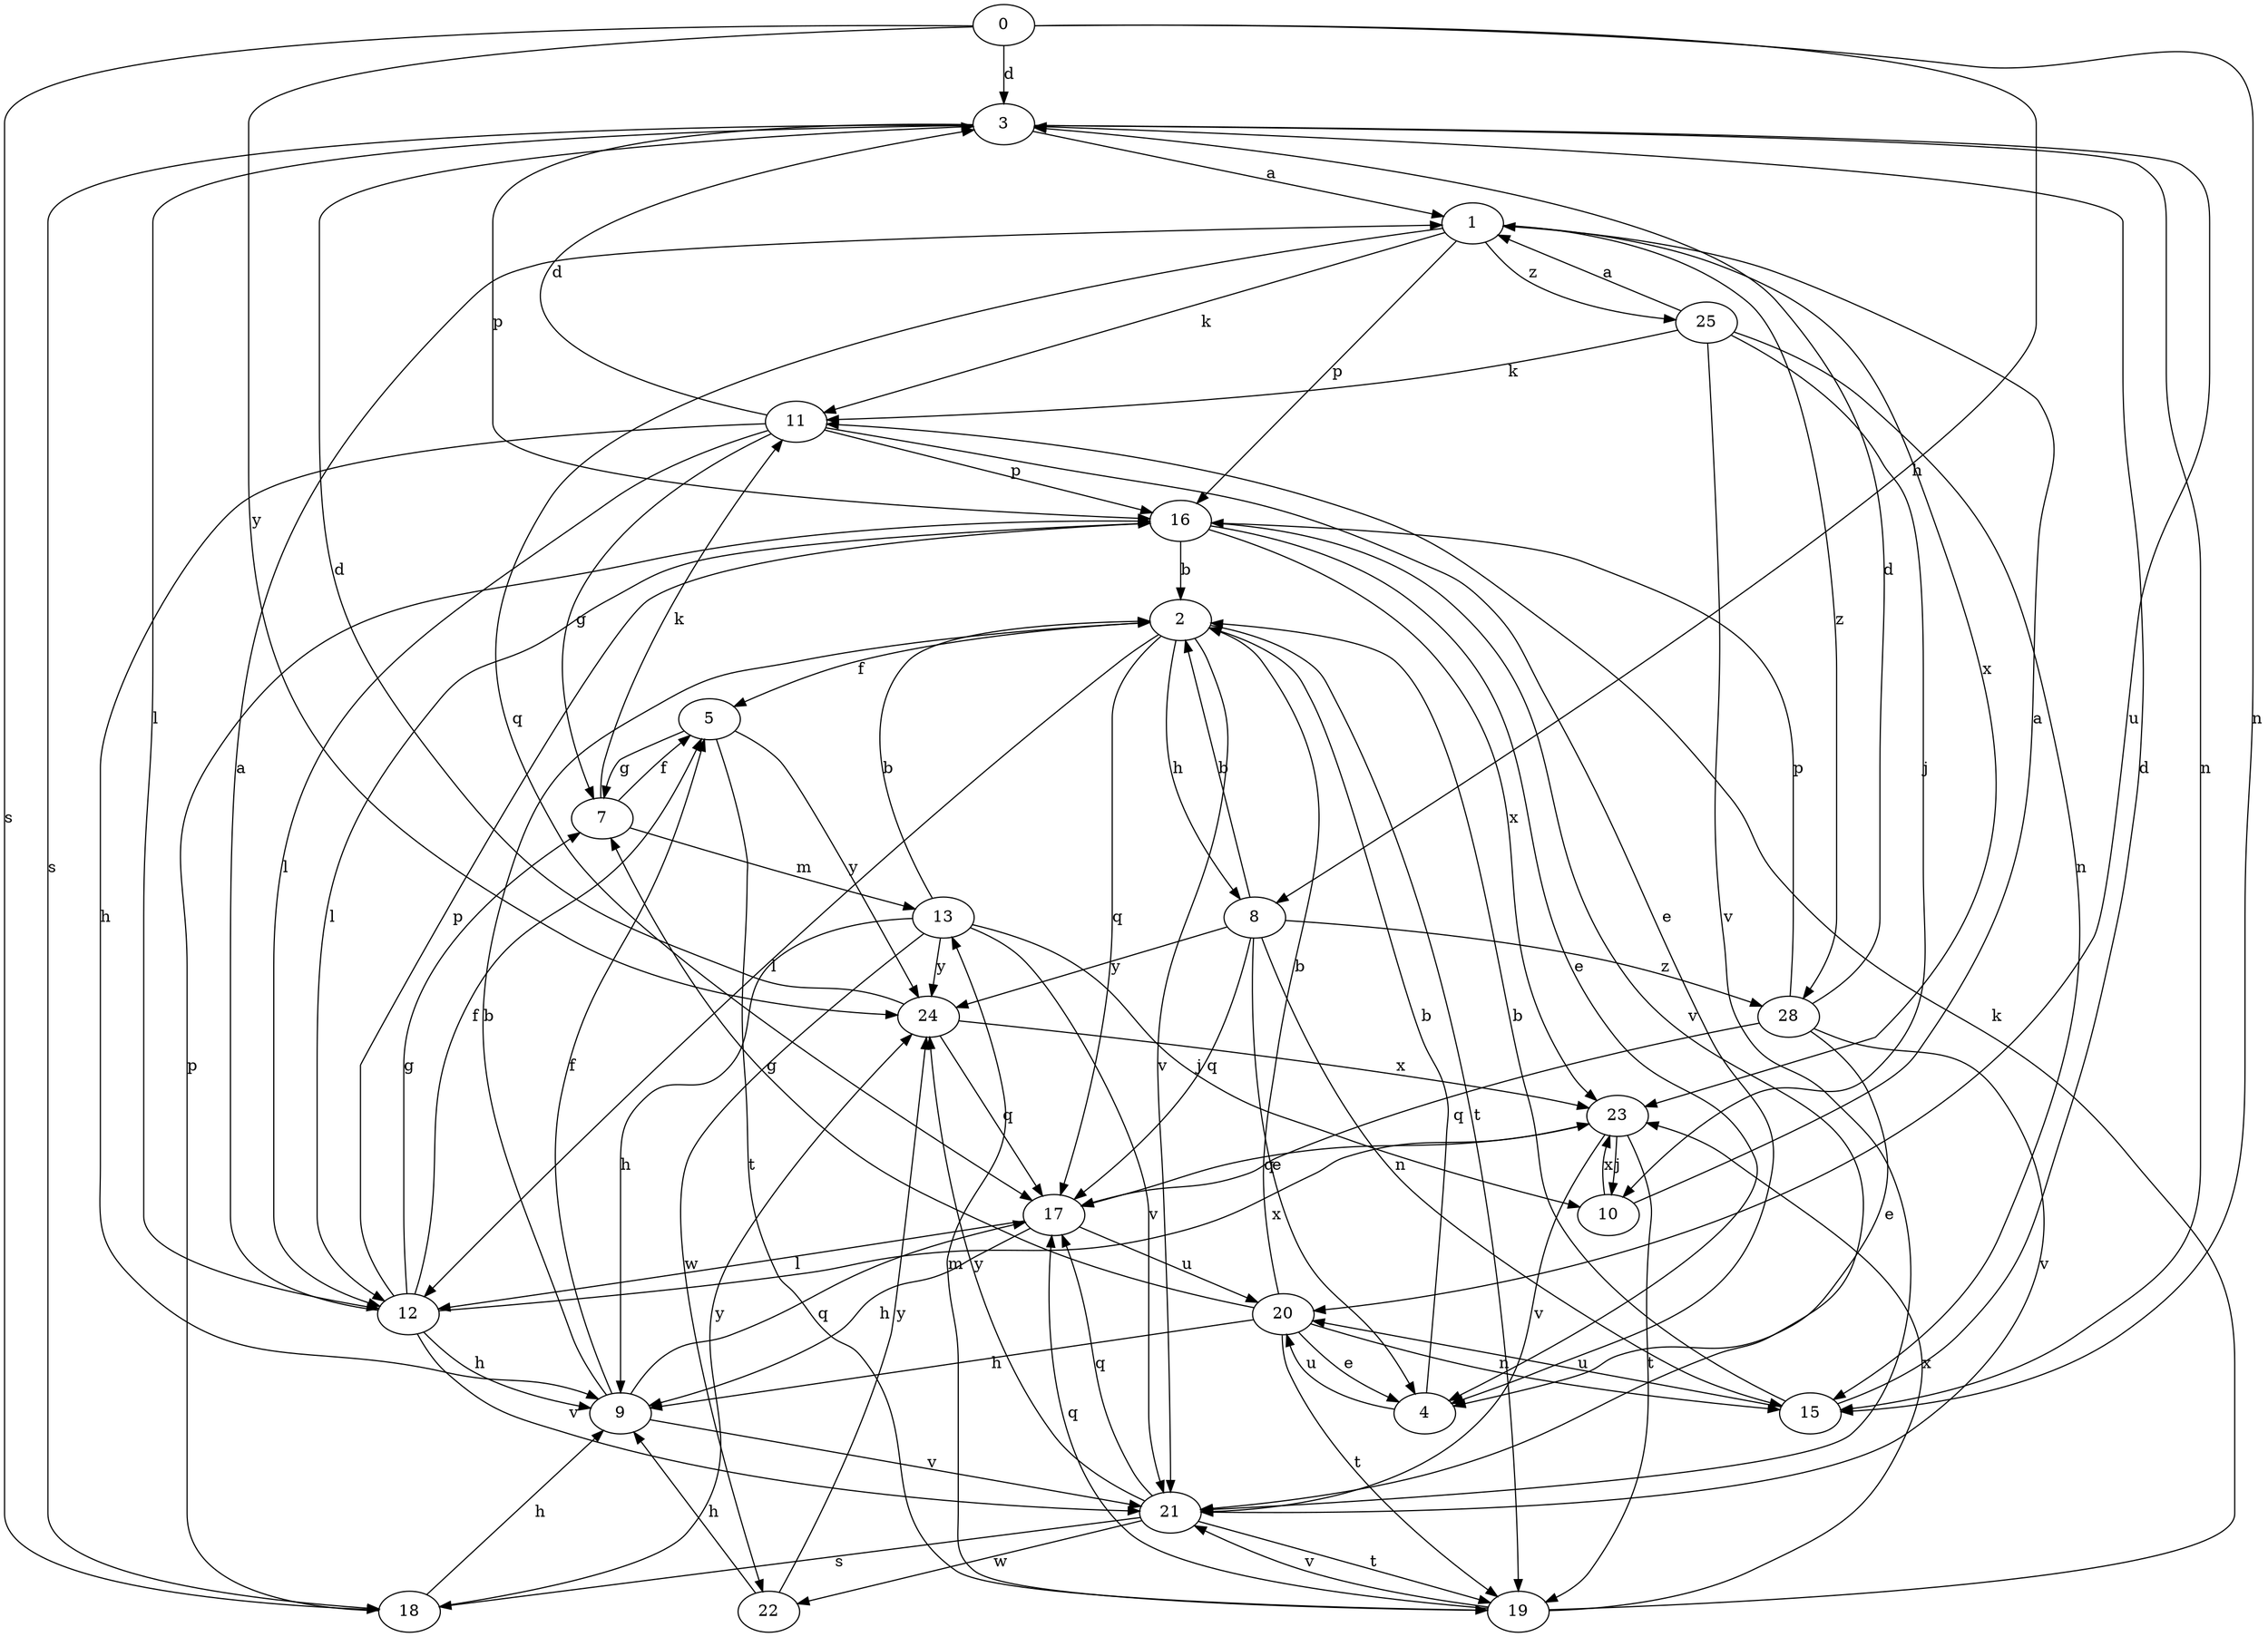 strict digraph  {
0;
1;
2;
3;
4;
5;
7;
8;
9;
10;
11;
12;
13;
15;
16;
17;
18;
19;
20;
21;
22;
23;
24;
25;
28;
0 -> 3  [label=d];
0 -> 8  [label=h];
0 -> 15  [label=n];
0 -> 18  [label=s];
0 -> 24  [label=y];
1 -> 11  [label=k];
1 -> 16  [label=p];
1 -> 17  [label=q];
1 -> 23  [label=x];
1 -> 25  [label=z];
1 -> 28  [label=z];
2 -> 5  [label=f];
2 -> 8  [label=h];
2 -> 12  [label=l];
2 -> 17  [label=q];
2 -> 19  [label=t];
2 -> 21  [label=v];
3 -> 1  [label=a];
3 -> 12  [label=l];
3 -> 15  [label=n];
3 -> 16  [label=p];
3 -> 18  [label=s];
3 -> 20  [label=u];
4 -> 2  [label=b];
4 -> 20  [label=u];
5 -> 7  [label=g];
5 -> 19  [label=t];
5 -> 24  [label=y];
7 -> 5  [label=f];
7 -> 11  [label=k];
7 -> 13  [label=m];
8 -> 2  [label=b];
8 -> 4  [label=e];
8 -> 15  [label=n];
8 -> 17  [label=q];
8 -> 24  [label=y];
8 -> 28  [label=z];
9 -> 2  [label=b];
9 -> 5  [label=f];
9 -> 17  [label=q];
9 -> 21  [label=v];
10 -> 1  [label=a];
10 -> 23  [label=x];
11 -> 3  [label=d];
11 -> 4  [label=e];
11 -> 7  [label=g];
11 -> 9  [label=h];
11 -> 12  [label=l];
11 -> 16  [label=p];
12 -> 1  [label=a];
12 -> 5  [label=f];
12 -> 7  [label=g];
12 -> 9  [label=h];
12 -> 16  [label=p];
12 -> 21  [label=v];
12 -> 23  [label=x];
13 -> 2  [label=b];
13 -> 9  [label=h];
13 -> 10  [label=j];
13 -> 21  [label=v];
13 -> 22  [label=w];
13 -> 24  [label=y];
15 -> 2  [label=b];
15 -> 3  [label=d];
15 -> 20  [label=u];
16 -> 2  [label=b];
16 -> 4  [label=e];
16 -> 12  [label=l];
16 -> 21  [label=v];
16 -> 23  [label=x];
17 -> 9  [label=h];
17 -> 12  [label=l];
17 -> 20  [label=u];
18 -> 9  [label=h];
18 -> 16  [label=p];
18 -> 24  [label=y];
19 -> 11  [label=k];
19 -> 13  [label=m];
19 -> 17  [label=q];
19 -> 21  [label=v];
19 -> 23  [label=x];
20 -> 2  [label=b];
20 -> 4  [label=e];
20 -> 7  [label=g];
20 -> 9  [label=h];
20 -> 15  [label=n];
20 -> 19  [label=t];
21 -> 17  [label=q];
21 -> 18  [label=s];
21 -> 19  [label=t];
21 -> 22  [label=w];
21 -> 24  [label=y];
22 -> 9  [label=h];
22 -> 24  [label=y];
23 -> 10  [label=j];
23 -> 17  [label=q];
23 -> 19  [label=t];
23 -> 21  [label=v];
24 -> 3  [label=d];
24 -> 17  [label=q];
24 -> 23  [label=x];
25 -> 1  [label=a];
25 -> 10  [label=j];
25 -> 11  [label=k];
25 -> 15  [label=n];
25 -> 21  [label=v];
28 -> 3  [label=d];
28 -> 4  [label=e];
28 -> 16  [label=p];
28 -> 17  [label=q];
28 -> 21  [label=v];
}
